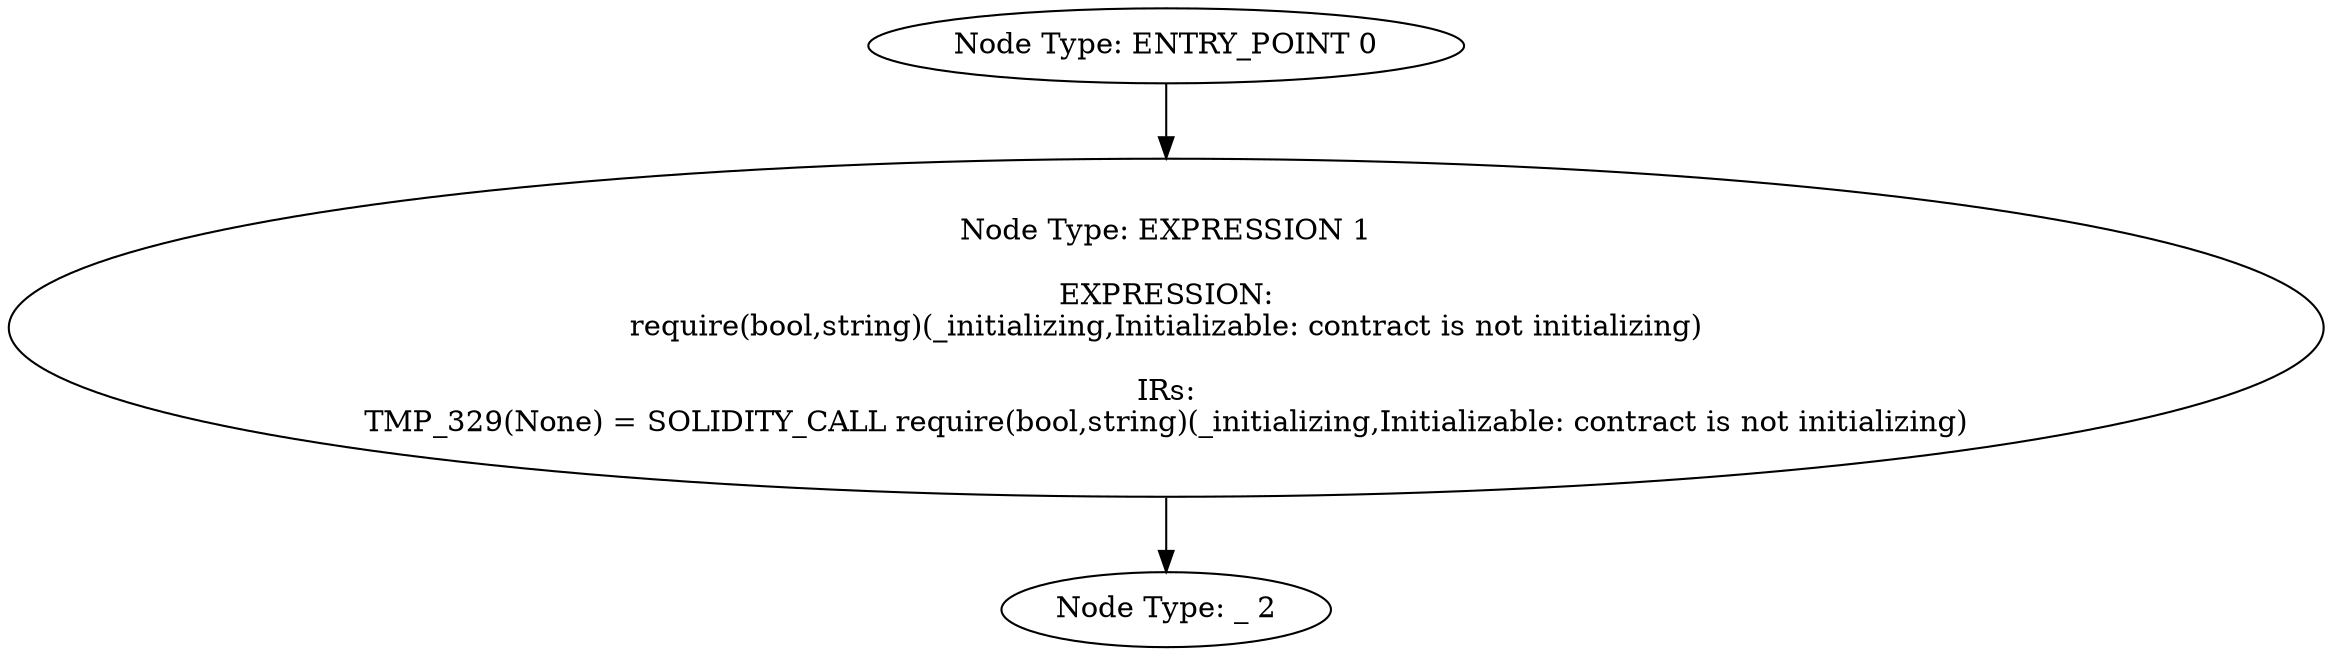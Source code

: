 digraph{
0[label="Node Type: ENTRY_POINT 0
"];
0->1;
1[label="Node Type: EXPRESSION 1

EXPRESSION:
require(bool,string)(_initializing,Initializable: contract is not initializing)

IRs:
TMP_329(None) = SOLIDITY_CALL require(bool,string)(_initializing,Initializable: contract is not initializing)"];
1->2;
2[label="Node Type: _ 2
"];
}
